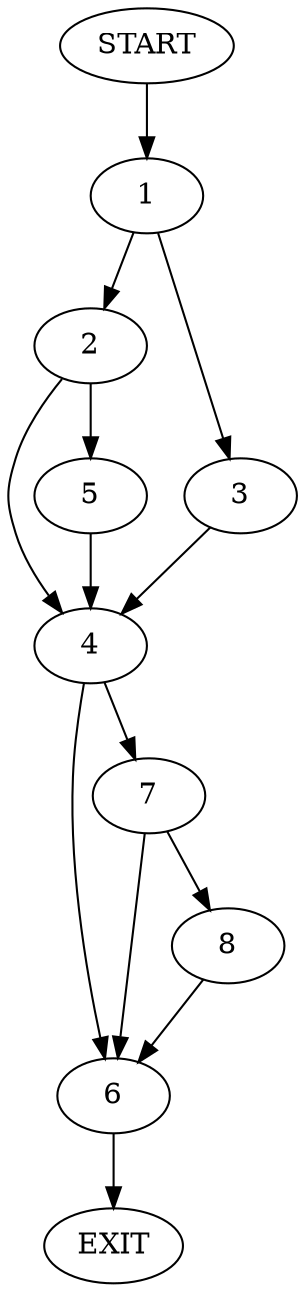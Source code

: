digraph {
0 [label="START"]
9 [label="EXIT"]
0 -> 1
1 -> 2
1 -> 3
3 -> 4
2 -> 4
2 -> 5
4 -> 6
4 -> 7
5 -> 4
7 -> 6
7 -> 8
6 -> 9
8 -> 6
}
